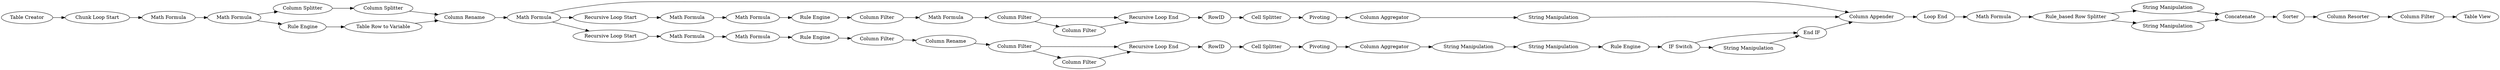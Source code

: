 digraph {
	"7068729702145355308_31" [label="String Manipulation"]
	"-9209899069136526916_53" [label="Column Splitter"]
	"7536422532017099070_81" [label="Loop End"]
	"7068729702145355308_33" [label="Rule Engine"]
	"-6188118596961630122_38" [label="Math Formula"]
	"-9209899069136526916_58" [label="Table Row to Variable"]
	"-7696318795644614192_16" [label="Column Rename"]
	"7068729702145355308_32" [label="String Manipulation"]
	"7536422532017099070_73" [label="Table Creator"]
	"5426296322378145339_89" [label="Math Formula"]
	"7536422532017099070_93" [label="Table View"]
	"-9209899069136526916_54" [label="Column Splitter"]
	"7068729702145355308_12" [label=Pivoting]
	"-8023905870320480762_49" [label="String Manipulation"]
	"-8023905870320480762_45" [label=RowID]
	"-7696318795644614192_3" [label="Recursive Loop End"]
	"7536422532017099070_79" [label="Column Appender"]
	"-8023905870320480762_43" [label="Cell Splitter"]
	"-9209899069136526916_52" [label="Math Formula"]
	"-9209899069136526916_56" [label="Math Formula"]
	"5426296322378145339_90" [label=Sorter]
	"-7696318795644614192_14" [label="Math Formula"]
	"-6188118596961630122_42" [label="Recursive Loop Start"]
	"-9209899069136526916_55" [label="Rule Engine"]
	"-6188118596961630122_39" [label="Column Filter"]
	"-7696318795644614192_8" [label="Column Filter"]
	"-6188118596961630122_34" [label="Math Formula"]
	"7068729702145355308_30" [label="Column Aggregator"]
	"7068729702145355308_35" [label="End IF"]
	"7536422532017099070_80" [label="Chunk Loop Start"]
	"5426296322378145339_82" [label="Column Resorter"]
	"7068729702145355308_36" [label="String Manipulation"]
	"-6188118596961630122_41" [label="Recursive Loop End"]
	"5426296322378145339_88" [label=Concatenate]
	"7068729702145355308_10" [label=RowID]
	"-7696318795644614192_7" [label="Rule Engine"]
	"-7696318795644614192_15" [label="Column Filter"]
	"-7696318795644614192_2" [label="Recursive Loop Start"]
	"7068729702145355308_34" [label="IF Switch"]
	"-9209899069136526916_51" [label="Math Formula"]
	"-7696318795644614192_6" [label="Math Formula"]
	"5426296322378145339_85" [label="Rule_based Row Splitter"]
	"-6188118596961630122_35" [label="Math Formula"]
	"5426296322378145339_87" [label="String Manipulation"]
	"-9209899069136526916_27" [label="Column Rename"]
	"-8023905870320480762_47" [label="Column Aggregator"]
	"5426296322378145339_91" [label="Column Filter"]
	"-8023905870320480762_44" [label=Pivoting]
	"5426296322378145339_86" [label="String Manipulation"]
	"-6188118596961630122_36" [label="Rule Engine"]
	"-7696318795644614192_9" [label="Column Filter"]
	"7068729702145355308_11" [label="Cell Splitter"]
	"-6188118596961630122_40" [label="Column Filter"]
	"-6188118596961630122_37" [label="Column Filter"]
	"-6188118596961630122_35" -> "-6188118596961630122_36"
	"-9209899069136526916_55" -> "-9209899069136526916_58"
	"7068729702145355308_30" -> "7068729702145355308_31"
	"7536422532017099070_73" -> "7536422532017099070_80"
	"-7696318795644614192_9" -> "-7696318795644614192_3"
	"-6188118596961630122_41" -> "-8023905870320480762_45"
	"5426296322378145339_90" -> "5426296322378145339_82"
	"-9209899069136526916_52" -> "-9209899069136526916_55"
	"-8023905870320480762_47" -> "-8023905870320480762_49"
	"-6188118596961630122_36" -> "-6188118596961630122_37"
	"5426296322378145339_86" -> "5426296322378145339_88"
	"-6188118596961630122_40" -> "-6188118596961630122_41"
	"-8023905870320480762_49" -> "7536422532017099070_79"
	"-7696318795644614192_8" -> "-7696318795644614192_3"
	"7068729702145355308_31" -> "7068729702145355308_32"
	"7068729702145355308_11" -> "7068729702145355308_12"
	"-7696318795644614192_6" -> "-7696318795644614192_14"
	"-7696318795644614192_14" -> "-7696318795644614192_7"
	"5426296322378145339_85" -> "5426296322378145339_87"
	"-9209899069136526916_51" -> "-9209899069136526916_52"
	"5426296322378145339_89" -> "5426296322378145339_85"
	"-9209899069136526916_27" -> "-9209899069136526916_56"
	"-7696318795644614192_8" -> "-7696318795644614192_9"
	"-7696318795644614192_2" -> "-7696318795644614192_6"
	"7068729702145355308_33" -> "7068729702145355308_34"
	"-7696318795644614192_15" -> "-7696318795644614192_16"
	"-7696318795644614192_7" -> "-7696318795644614192_15"
	"-9209899069136526916_54" -> "-9209899069136526916_53"
	"7068729702145355308_12" -> "7068729702145355308_30"
	"7536422532017099070_80" -> "-9209899069136526916_51"
	"7536422532017099070_79" -> "7536422532017099070_81"
	"-6188118596961630122_39" -> "-6188118596961630122_40"
	"5426296322378145339_91" -> "7536422532017099070_93"
	"-9209899069136526916_56" -> "7536422532017099070_79"
	"-6188118596961630122_37" -> "-6188118596961630122_38"
	"-8023905870320480762_44" -> "-8023905870320480762_47"
	"5426296322378145339_87" -> "5426296322378145339_88"
	"-6188118596961630122_34" -> "-6188118596961630122_35"
	"7068729702145355308_35" -> "7536422532017099070_79"
	"-6188118596961630122_42" -> "-6188118596961630122_34"
	"-9209899069136526916_58" -> "-9209899069136526916_27"
	"-7696318795644614192_16" -> "-7696318795644614192_8"
	"-8023905870320480762_43" -> "-8023905870320480762_44"
	"-9209899069136526916_53" -> "-9209899069136526916_27"
	"-9209899069136526916_52" -> "-9209899069136526916_54"
	"7068729702145355308_32" -> "7068729702145355308_33"
	"-9209899069136526916_56" -> "-6188118596961630122_42"
	"5426296322378145339_82" -> "5426296322378145339_91"
	"7068729702145355308_34" -> "7068729702145355308_35"
	"7068729702145355308_34" -> "7068729702145355308_36"
	"-8023905870320480762_45" -> "-8023905870320480762_43"
	"5426296322378145339_88" -> "5426296322378145339_90"
	"-7696318795644614192_3" -> "7068729702145355308_10"
	"-6188118596961630122_39" -> "-6188118596961630122_41"
	"7068729702145355308_10" -> "7068729702145355308_11"
	"7068729702145355308_36" -> "7068729702145355308_35"
	"7536422532017099070_81" -> "5426296322378145339_89"
	"5426296322378145339_85" -> "5426296322378145339_86"
	"-9209899069136526916_56" -> "-7696318795644614192_2"
	"-6188118596961630122_38" -> "-6188118596961630122_39"
	rankdir=LR
}
